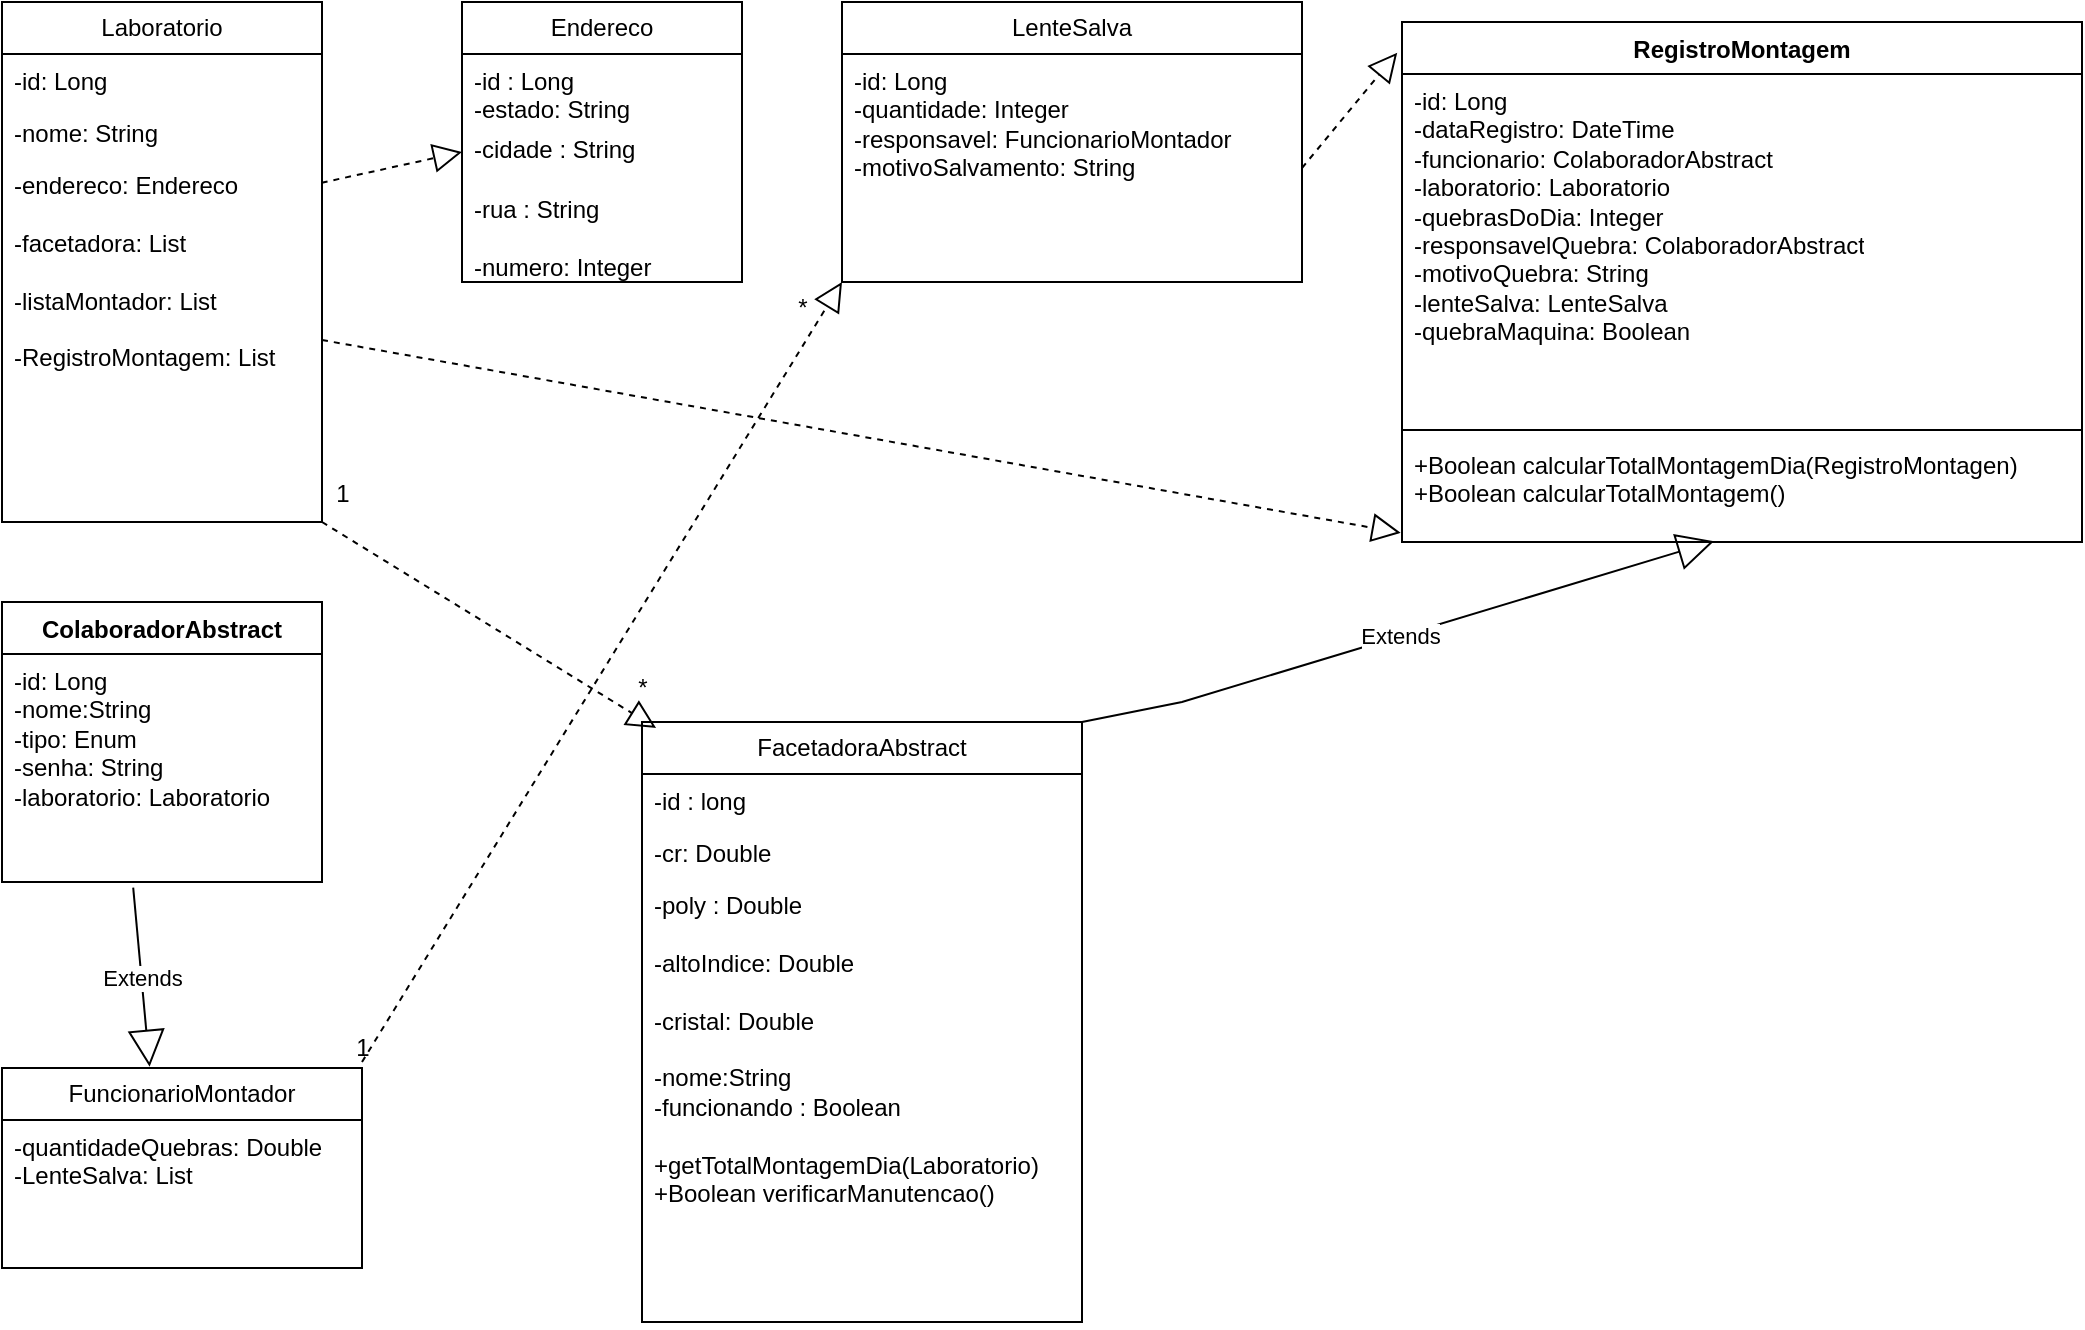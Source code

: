 <mxfile version="24.6.4" type="device">
  <diagram id="M50qrxlyLveBtrqMNztM" name="Página-1">
    <mxGraphModel dx="880" dy="532" grid="1" gridSize="10" guides="1" tooltips="1" connect="1" arrows="1" fold="1" page="1" pageScale="1" pageWidth="827" pageHeight="1169" math="0" shadow="0">
      <root>
        <mxCell id="0" />
        <mxCell id="1" parent="0" />
        <mxCell id="USasIT9jjWZFhcIJ12Hm-1" value="Laboratorio" style="swimlane;fontStyle=0;childLayout=stackLayout;horizontal=1;startSize=26;fillColor=none;horizontalStack=0;resizeParent=1;resizeParentMax=0;resizeLast=0;collapsible=1;marginBottom=0;whiteSpace=wrap;html=1;" parent="1" vertex="1">
          <mxGeometry width="160" height="260" as="geometry" />
        </mxCell>
        <mxCell id="USasIT9jjWZFhcIJ12Hm-2" value="-id: Long" style="text;strokeColor=none;fillColor=none;align=left;verticalAlign=top;spacingLeft=4;spacingRight=4;overflow=hidden;rotatable=0;points=[[0,0.5],[1,0.5]];portConstraint=eastwest;whiteSpace=wrap;html=1;" parent="USasIT9jjWZFhcIJ12Hm-1" vertex="1">
          <mxGeometry y="26" width="160" height="26" as="geometry" />
        </mxCell>
        <mxCell id="USasIT9jjWZFhcIJ12Hm-3" value="-nome: String" style="text;strokeColor=none;fillColor=none;align=left;verticalAlign=top;spacingLeft=4;spacingRight=4;overflow=hidden;rotatable=0;points=[[0,0.5],[1,0.5]];portConstraint=eastwest;whiteSpace=wrap;html=1;" parent="USasIT9jjWZFhcIJ12Hm-1" vertex="1">
          <mxGeometry y="52" width="160" height="26" as="geometry" />
        </mxCell>
        <mxCell id="USasIT9jjWZFhcIJ12Hm-4" value="-endereco: Endereco&lt;div&gt;&lt;br&gt;&lt;/div&gt;&lt;div&gt;-facetadora: List&lt;/div&gt;&lt;div&gt;&lt;br&gt;&lt;/div&gt;&lt;div&gt;-listaMontador: List&lt;/div&gt;&lt;div&gt;&lt;br&gt;&lt;/div&gt;&lt;div&gt;-RegistroMontagem: List&lt;/div&gt;&lt;div&gt;&lt;br&gt;&lt;/div&gt;" style="text;strokeColor=none;fillColor=none;align=left;verticalAlign=top;spacingLeft=4;spacingRight=4;overflow=hidden;rotatable=0;points=[[0,0.5],[1,0.5]];portConstraint=eastwest;whiteSpace=wrap;html=1;" parent="USasIT9jjWZFhcIJ12Hm-1" vertex="1">
          <mxGeometry y="78" width="160" height="182" as="geometry" />
        </mxCell>
        <mxCell id="USasIT9jjWZFhcIJ12Hm-5" value="Endereco" style="swimlane;fontStyle=0;childLayout=stackLayout;horizontal=1;startSize=26;fillColor=none;horizontalStack=0;resizeParent=1;resizeParentMax=0;resizeLast=0;collapsible=1;marginBottom=0;whiteSpace=wrap;html=1;" parent="1" vertex="1">
          <mxGeometry x="230" width="140" height="140" as="geometry" />
        </mxCell>
        <mxCell id="USasIT9jjWZFhcIJ12Hm-6" value="&lt;div&gt;-id : Long&lt;/div&gt;-estado: String" style="text;strokeColor=none;fillColor=none;align=left;verticalAlign=top;spacingLeft=4;spacingRight=4;overflow=hidden;rotatable=0;points=[[0,0.5],[1,0.5]];portConstraint=eastwest;whiteSpace=wrap;html=1;" parent="USasIT9jjWZFhcIJ12Hm-5" vertex="1">
          <mxGeometry y="26" width="140" height="34" as="geometry" />
        </mxCell>
        <mxCell id="USasIT9jjWZFhcIJ12Hm-7" value="-cidade : String&lt;div&gt;&lt;br&gt;&lt;/div&gt;" style="text;strokeColor=none;fillColor=none;align=left;verticalAlign=top;spacingLeft=4;spacingRight=4;overflow=hidden;rotatable=0;points=[[0,0.5],[1,0.5]];portConstraint=eastwest;whiteSpace=wrap;html=1;" parent="USasIT9jjWZFhcIJ12Hm-5" vertex="1">
          <mxGeometry y="60" width="140" height="30" as="geometry" />
        </mxCell>
        <mxCell id="USasIT9jjWZFhcIJ12Hm-8" value="-rua : String&lt;div&gt;&lt;br&gt;&lt;/div&gt;&lt;div&gt;-numero: Integer&lt;/div&gt;&lt;div&gt;&lt;br&gt;&lt;/div&gt;&lt;div&gt;&lt;br&gt;&lt;div&gt;&lt;br&gt;&lt;div&gt;&lt;br&gt;&lt;/div&gt;&lt;/div&gt;&lt;/div&gt;" style="text;strokeColor=none;fillColor=none;align=left;verticalAlign=top;spacingLeft=4;spacingRight=4;overflow=hidden;rotatable=0;points=[[0,0.5],[1,0.5]];portConstraint=eastwest;whiteSpace=wrap;html=1;" parent="USasIT9jjWZFhcIJ12Hm-5" vertex="1">
          <mxGeometry y="90" width="140" height="50" as="geometry" />
        </mxCell>
        <mxCell id="USasIT9jjWZFhcIJ12Hm-16" value="" style="endArrow=block;dashed=1;endFill=0;endSize=12;html=1;rounded=0;exitX=0.999;exitY=0.068;exitDx=0;exitDy=0;exitPerimeter=0;entryX=0;entryY=0.5;entryDx=0;entryDy=0;" parent="1" source="USasIT9jjWZFhcIJ12Hm-4" target="USasIT9jjWZFhcIJ12Hm-7" edge="1">
          <mxGeometry width="160" relative="1" as="geometry">
            <mxPoint x="250" y="110" as="sourcePoint" />
            <mxPoint x="410" y="110" as="targetPoint" />
          </mxGeometry>
        </mxCell>
        <mxCell id="USasIT9jjWZFhcIJ12Hm-17" value="FacetadoraAbstract" style="swimlane;fontStyle=0;childLayout=stackLayout;horizontal=1;startSize=26;fillColor=none;horizontalStack=0;resizeParent=1;resizeParentMax=0;resizeLast=0;collapsible=1;marginBottom=0;whiteSpace=wrap;html=1;" parent="1" vertex="1">
          <mxGeometry x="320" y="360" width="220" height="300" as="geometry" />
        </mxCell>
        <mxCell id="USasIT9jjWZFhcIJ12Hm-18" value="-id : long" style="text;strokeColor=none;fillColor=none;align=left;verticalAlign=top;spacingLeft=4;spacingRight=4;overflow=hidden;rotatable=0;points=[[0,0.5],[1,0.5]];portConstraint=eastwest;whiteSpace=wrap;html=1;" parent="USasIT9jjWZFhcIJ12Hm-17" vertex="1">
          <mxGeometry y="26" width="220" height="26" as="geometry" />
        </mxCell>
        <mxCell id="USasIT9jjWZFhcIJ12Hm-19" value="-cr: Double" style="text;strokeColor=none;fillColor=none;align=left;verticalAlign=top;spacingLeft=4;spacingRight=4;overflow=hidden;rotatable=0;points=[[0,0.5],[1,0.5]];portConstraint=eastwest;whiteSpace=wrap;html=1;" parent="USasIT9jjWZFhcIJ12Hm-17" vertex="1">
          <mxGeometry y="52" width="220" height="26" as="geometry" />
        </mxCell>
        <mxCell id="USasIT9jjWZFhcIJ12Hm-20" value="-poly : Double&lt;div&gt;&lt;br&gt;&lt;/div&gt;&lt;div&gt;-altoIndice: Double&lt;/div&gt;&lt;div&gt;&lt;br&gt;&lt;/div&gt;&lt;div&gt;-cristal: Double&lt;/div&gt;&lt;div&gt;&lt;br&gt;&lt;/div&gt;&lt;div&gt;-nome:String&lt;/div&gt;&lt;div&gt;-funcionando : Boolean&lt;/div&gt;&lt;div&gt;&lt;br&gt;&lt;/div&gt;&lt;div&gt;+getTotalMontagemDia(Laboratorio)&lt;/div&gt;&lt;div&gt;+Boolean verificarManutencao()&lt;/div&gt;" style="text;strokeColor=none;fillColor=none;align=left;verticalAlign=top;spacingLeft=4;spacingRight=4;overflow=hidden;rotatable=0;points=[[0,0.5],[1,0.5]];portConstraint=eastwest;whiteSpace=wrap;html=1;" parent="USasIT9jjWZFhcIJ12Hm-17" vertex="1">
          <mxGeometry y="78" width="220" height="222" as="geometry" />
        </mxCell>
        <mxCell id="USasIT9jjWZFhcIJ12Hm-30" value="RegistroMontagem" style="swimlane;fontStyle=1;align=center;verticalAlign=top;childLayout=stackLayout;horizontal=1;startSize=26;horizontalStack=0;resizeParent=1;resizeParentMax=0;resizeLast=0;collapsible=1;marginBottom=0;whiteSpace=wrap;html=1;" parent="1" vertex="1">
          <mxGeometry x="700" y="10" width="340" height="260" as="geometry" />
        </mxCell>
        <mxCell id="USasIT9jjWZFhcIJ12Hm-31" value="&lt;div&gt;-id: Long&lt;/div&gt;&lt;div&gt;-dataRegistro: DateTime&lt;/div&gt;&lt;div&gt;-funcionario: ColaboradorAbstract&lt;/div&gt;&lt;div&gt;-&lt;span style=&quot;background-color: initial;&quot;&gt;laboratorio: Laboratorio&lt;/span&gt;&lt;/div&gt;&lt;div&gt;&lt;span style=&quot;background-color: initial;&quot;&gt;-quebrasDoDia: Integer&lt;/span&gt;&lt;/div&gt;&lt;div&gt;&lt;span style=&quot;background-color: initial;&quot;&gt;-responsavelQuebra: ColaboradorAbstract&lt;/span&gt;&lt;/div&gt;&lt;div&gt;&lt;span style=&quot;background-color: initial;&quot;&gt;-motivoQuebra: String&lt;/span&gt;&lt;/div&gt;&lt;div&gt;-lenteSalva: LenteSalva&lt;/div&gt;&lt;div&gt;-quebraMaquina: Boolean&lt;/div&gt;&lt;div&gt;&lt;br&gt;&lt;/div&gt;&lt;div&gt;&lt;br&gt;&lt;/div&gt;&lt;div&gt;&lt;br&gt;&lt;/div&gt;&lt;div&gt;&lt;br&gt;&lt;/div&gt;" style="text;strokeColor=none;fillColor=none;align=left;verticalAlign=top;spacingLeft=4;spacingRight=4;overflow=hidden;rotatable=0;points=[[0,0.5],[1,0.5]];portConstraint=eastwest;whiteSpace=wrap;html=1;" parent="USasIT9jjWZFhcIJ12Hm-30" vertex="1">
          <mxGeometry y="26" width="340" height="174" as="geometry" />
        </mxCell>
        <mxCell id="USasIT9jjWZFhcIJ12Hm-32" value="" style="line;strokeWidth=1;fillColor=none;align=left;verticalAlign=middle;spacingTop=-1;spacingLeft=3;spacingRight=3;rotatable=0;labelPosition=right;points=[];portConstraint=eastwest;strokeColor=inherit;" parent="USasIT9jjWZFhcIJ12Hm-30" vertex="1">
          <mxGeometry y="200" width="340" height="8" as="geometry" />
        </mxCell>
        <mxCell id="USasIT9jjWZFhcIJ12Hm-33" value="+Boolean calcularTotalMontagemDia(RegistroMontagen)&lt;div&gt;+Boolean calcularTotalMontagem()&lt;/div&gt;" style="text;strokeColor=none;fillColor=none;align=left;verticalAlign=top;spacingLeft=4;spacingRight=4;overflow=hidden;rotatable=0;points=[[0,0.5],[1,0.5]];portConstraint=eastwest;whiteSpace=wrap;html=1;" parent="USasIT9jjWZFhcIJ12Hm-30" vertex="1">
          <mxGeometry y="208" width="340" height="52" as="geometry" />
        </mxCell>
        <mxCell id="USasIT9jjWZFhcIJ12Hm-35" value="Extends" style="endArrow=block;endSize=16;endFill=0;html=1;rounded=0;exitX=1;exitY=0;exitDx=0;exitDy=0;entryX=0.459;entryY=0.992;entryDx=0;entryDy=0;entryPerimeter=0;" parent="1" source="USasIT9jjWZFhcIJ12Hm-17" target="USasIT9jjWZFhcIJ12Hm-33" edge="1">
          <mxGeometry width="160" relative="1" as="geometry">
            <mxPoint x="390" y="180" as="sourcePoint" />
            <mxPoint x="550" y="180" as="targetPoint" />
            <Array as="points">
              <mxPoint x="590" y="350" />
            </Array>
          </mxGeometry>
        </mxCell>
        <mxCell id="USasIT9jjWZFhcIJ12Hm-36" value="" style="endArrow=block;dashed=1;endFill=0;endSize=12;html=1;rounded=0;exitX=1;exitY=0.5;exitDx=0;exitDy=0;entryX=-0.002;entryY=0.912;entryDx=0;entryDy=0;entryPerimeter=0;" parent="1" source="USasIT9jjWZFhcIJ12Hm-4" target="USasIT9jjWZFhcIJ12Hm-33" edge="1">
          <mxGeometry width="160" relative="1" as="geometry">
            <mxPoint x="400" y="140" as="sourcePoint" />
            <mxPoint x="560" y="140" as="targetPoint" />
          </mxGeometry>
        </mxCell>
        <mxCell id="USasIT9jjWZFhcIJ12Hm-37" value="ColaboradorAbstract" style="swimlane;fontStyle=1;align=center;verticalAlign=top;childLayout=stackLayout;horizontal=1;startSize=26;horizontalStack=0;resizeParent=1;resizeParentMax=0;resizeLast=0;collapsible=1;marginBottom=0;whiteSpace=wrap;html=1;" parent="1" vertex="1">
          <mxGeometry y="300" width="160" height="140" as="geometry" />
        </mxCell>
        <mxCell id="USasIT9jjWZFhcIJ12Hm-38" value="-id: Long&lt;div&gt;-nome:String&lt;/div&gt;&lt;div&gt;-tipo: Enum&lt;/div&gt;&lt;div&gt;-senha: String&lt;/div&gt;&lt;div&gt;-laboratorio: Laboratorio&lt;/div&gt;" style="text;strokeColor=none;fillColor=none;align=left;verticalAlign=top;spacingLeft=4;spacingRight=4;overflow=hidden;rotatable=0;points=[[0,0.5],[1,0.5]];portConstraint=eastwest;whiteSpace=wrap;html=1;" parent="USasIT9jjWZFhcIJ12Hm-37" vertex="1">
          <mxGeometry y="26" width="160" height="114" as="geometry" />
        </mxCell>
        <mxCell id="USasIT9jjWZFhcIJ12Hm-41" value="FuncionarioMontador" style="swimlane;fontStyle=0;childLayout=stackLayout;horizontal=1;startSize=26;fillColor=none;horizontalStack=0;resizeParent=1;resizeParentMax=0;resizeLast=0;collapsible=1;marginBottom=0;whiteSpace=wrap;html=1;" parent="1" vertex="1">
          <mxGeometry y="533" width="180" height="100" as="geometry" />
        </mxCell>
        <mxCell id="USasIT9jjWZFhcIJ12Hm-42" value="-quantidadeQuebras: Double&lt;div&gt;-LenteSalva: List&lt;/div&gt;" style="text;strokeColor=none;fillColor=none;align=left;verticalAlign=top;spacingLeft=4;spacingRight=4;overflow=hidden;rotatable=0;points=[[0,0.5],[1,0.5]];portConstraint=eastwest;whiteSpace=wrap;html=1;" parent="USasIT9jjWZFhcIJ12Hm-41" vertex="1">
          <mxGeometry y="26" width="180" height="74" as="geometry" />
        </mxCell>
        <mxCell id="USasIT9jjWZFhcIJ12Hm-45" value="Extends" style="endArrow=block;endSize=16;endFill=0;html=1;rounded=0;exitX=0.41;exitY=1.025;exitDx=0;exitDy=0;exitPerimeter=0;entryX=0.41;entryY=-0.006;entryDx=0;entryDy=0;entryPerimeter=0;" parent="1" source="USasIT9jjWZFhcIJ12Hm-38" target="USasIT9jjWZFhcIJ12Hm-41" edge="1">
          <mxGeometry width="160" relative="1" as="geometry">
            <mxPoint x="140" y="580" as="sourcePoint" />
            <mxPoint x="300" y="580" as="targetPoint" />
          </mxGeometry>
        </mxCell>
        <mxCell id="USasIT9jjWZFhcIJ12Hm-46" value="LenteSalva" style="swimlane;fontStyle=0;childLayout=stackLayout;horizontal=1;startSize=26;fillColor=none;horizontalStack=0;resizeParent=1;resizeParentMax=0;resizeLast=0;collapsible=1;marginBottom=0;whiteSpace=wrap;html=1;" parent="1" vertex="1">
          <mxGeometry x="420" width="230" height="140" as="geometry" />
        </mxCell>
        <mxCell id="USasIT9jjWZFhcIJ12Hm-48" value="-id: Long&lt;div&gt;-quantidade: Integer&lt;/div&gt;&lt;div&gt;-responsavel: FuncionarioMontador&lt;/div&gt;&lt;div&gt;-motivoSalvamento: String&lt;/div&gt;" style="text;strokeColor=none;fillColor=none;align=left;verticalAlign=top;spacingLeft=4;spacingRight=4;overflow=hidden;rotatable=0;points=[[0,0.5],[1,0.5]];portConstraint=eastwest;whiteSpace=wrap;html=1;" parent="USasIT9jjWZFhcIJ12Hm-46" vertex="1">
          <mxGeometry y="26" width="230" height="114" as="geometry" />
        </mxCell>
        <mxCell id="USasIT9jjWZFhcIJ12Hm-50" value="" style="endArrow=block;dashed=1;endFill=0;endSize=12;html=1;rounded=0;entryX=0;entryY=1;entryDx=0;entryDy=0;entryPerimeter=0;" parent="1" target="USasIT9jjWZFhcIJ12Hm-48" edge="1">
          <mxGeometry width="160" relative="1" as="geometry">
            <mxPoint x="180" y="530" as="sourcePoint" />
            <mxPoint x="360" y="200" as="targetPoint" />
          </mxGeometry>
        </mxCell>
        <mxCell id="USasIT9jjWZFhcIJ12Hm-51" value="" style="endArrow=block;dashed=1;endFill=0;endSize=12;html=1;rounded=0;exitX=1;exitY=0.5;exitDx=0;exitDy=0;entryX=-0.007;entryY=0.059;entryDx=0;entryDy=0;entryPerimeter=0;" parent="1" source="USasIT9jjWZFhcIJ12Hm-48" target="USasIT9jjWZFhcIJ12Hm-30" edge="1">
          <mxGeometry width="160" relative="1" as="geometry">
            <mxPoint x="640" y="200" as="sourcePoint" />
            <mxPoint x="800" y="200" as="targetPoint" />
          </mxGeometry>
        </mxCell>
        <mxCell id="EvT3MckqDgFZlj6WtIbI-1" value="" style="endArrow=block;dashed=1;endFill=0;endSize=12;html=1;rounded=0;entryX=0.032;entryY=0.01;entryDx=0;entryDy=0;entryPerimeter=0;" edge="1" parent="1" target="USasIT9jjWZFhcIJ12Hm-17">
          <mxGeometry width="160" relative="1" as="geometry">
            <mxPoint x="160" y="260" as="sourcePoint" />
            <mxPoint x="320" y="260" as="targetPoint" />
          </mxGeometry>
        </mxCell>
        <mxCell id="EvT3MckqDgFZlj6WtIbI-2" value="1&lt;div&gt;&lt;br&gt;&lt;/div&gt;" style="text;html=1;align=center;verticalAlign=middle;resizable=0;points=[];autosize=1;strokeColor=none;fillColor=none;" vertex="1" parent="1">
          <mxGeometry x="155" y="233" width="30" height="40" as="geometry" />
        </mxCell>
        <mxCell id="EvT3MckqDgFZlj6WtIbI-3" value="*" style="text;html=1;align=center;verticalAlign=middle;resizable=0;points=[];autosize=1;strokeColor=none;fillColor=none;" vertex="1" parent="1">
          <mxGeometry x="305" y="328" width="30" height="30" as="geometry" />
        </mxCell>
        <mxCell id="EvT3MckqDgFZlj6WtIbI-4" value="1" style="text;html=1;align=center;verticalAlign=middle;resizable=0;points=[];autosize=1;strokeColor=none;fillColor=none;" vertex="1" parent="1">
          <mxGeometry x="165" y="508" width="30" height="30" as="geometry" />
        </mxCell>
        <mxCell id="EvT3MckqDgFZlj6WtIbI-5" value="*" style="text;html=1;align=center;verticalAlign=middle;resizable=0;points=[];autosize=1;strokeColor=none;fillColor=none;" vertex="1" parent="1">
          <mxGeometry x="385" y="138" width="30" height="30" as="geometry" />
        </mxCell>
      </root>
    </mxGraphModel>
  </diagram>
</mxfile>

